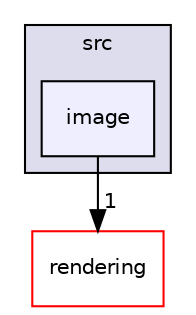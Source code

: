 digraph "src/image" {
  compound=true
  node [ fontsize="10", fontname="Helvetica"];
  edge [ labelfontsize="10", labelfontname="Helvetica"];
  subgraph clusterdir_68267d1309a1af8e8297ef4c3efbcdba {
    graph [ bgcolor="#ddddee", pencolor="black", label="src" fontname="Helvetica", fontsize="10", URL="dir_68267d1309a1af8e8297ef4c3efbcdba.html"]
  dir_a6a17ec937b4e07383dde71de6c9d000 [shape=box, label="image", style="filled", fillcolor="#eeeeff", pencolor="black", URL="dir_a6a17ec937b4e07383dde71de6c9d000.html"];
  }
  dir_1243271318b2b38807a3b1d2ca08dd72 [shape=box label="rendering" fillcolor="white" style="filled" color="red" URL="dir_1243271318b2b38807a3b1d2ca08dd72.html"];
  dir_a6a17ec937b4e07383dde71de6c9d000->dir_1243271318b2b38807a3b1d2ca08dd72 [headlabel="1", labeldistance=1.5 headhref="dir_000003_000005.html"];
}
